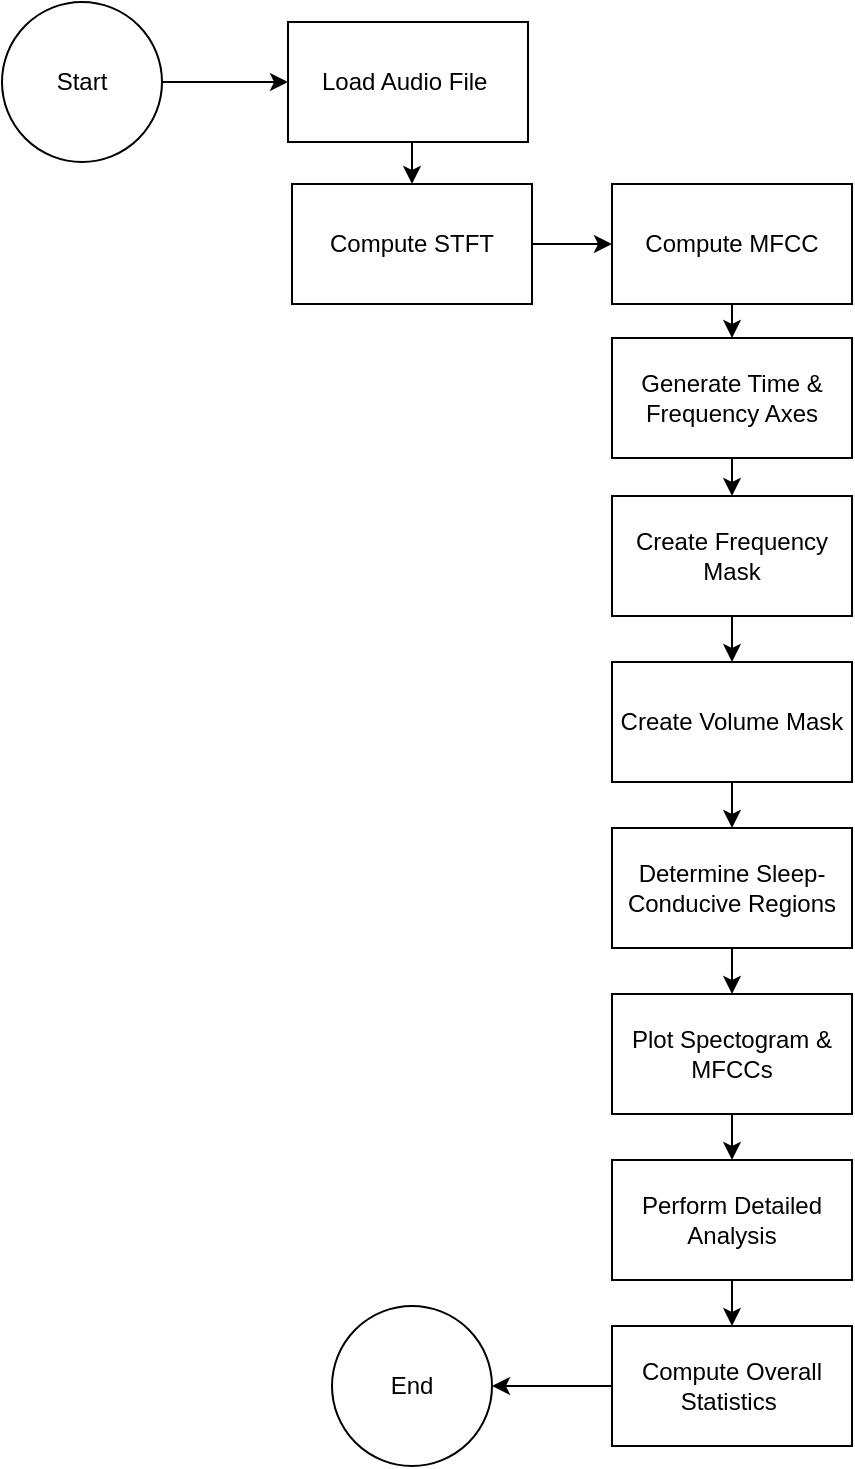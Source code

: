 <mxfile version="26.0.16">
  <diagram id="C5RBs43oDa-KdzZeNtuy" name="Page-1">
    <mxGraphModel dx="1426" dy="747" grid="0" gridSize="10" guides="1" tooltips="1" connect="1" arrows="1" fold="1" page="1" pageScale="1" pageWidth="827" pageHeight="1169" math="0" shadow="0">
      <root>
        <mxCell id="WIyWlLk6GJQsqaUBKTNV-0" />
        <mxCell id="WIyWlLk6GJQsqaUBKTNV-1" parent="WIyWlLk6GJQsqaUBKTNV-0" />
        <mxCell id="6SnYFhyQfyE02t3DinKU-0" value="Start" style="ellipse;whiteSpace=wrap;html=1;aspect=fixed;" parent="WIyWlLk6GJQsqaUBKTNV-1" vertex="1">
          <mxGeometry x="58" y="17" width="80" height="80" as="geometry" />
        </mxCell>
        <mxCell id="GsCyvp340WhaNO5IiIzR-1" style="edgeStyle=orthogonalEdgeStyle;rounded=0;orthogonalLoop=1;jettySize=auto;html=1;exitX=0.5;exitY=1;exitDx=0;exitDy=0;entryX=0.5;entryY=0;entryDx=0;entryDy=0;" edge="1" parent="WIyWlLk6GJQsqaUBKTNV-1" source="6SnYFhyQfyE02t3DinKU-1" target="6SnYFhyQfyE02t3DinKU-3">
          <mxGeometry relative="1" as="geometry" />
        </mxCell>
        <mxCell id="6SnYFhyQfyE02t3DinKU-1" value="Load Audio File&amp;nbsp;" style="rounded=0;whiteSpace=wrap;html=1;" parent="WIyWlLk6GJQsqaUBKTNV-1" vertex="1">
          <mxGeometry x="201" y="27" width="120" height="60" as="geometry" />
        </mxCell>
        <mxCell id="6SnYFhyQfyE02t3DinKU-15" style="edgeStyle=orthogonalEdgeStyle;rounded=0;orthogonalLoop=1;jettySize=auto;html=1;exitX=1;exitY=0.5;exitDx=0;exitDy=0;" parent="WIyWlLk6GJQsqaUBKTNV-1" source="6SnYFhyQfyE02t3DinKU-3" target="6SnYFhyQfyE02t3DinKU-4" edge="1">
          <mxGeometry relative="1" as="geometry" />
        </mxCell>
        <mxCell id="6SnYFhyQfyE02t3DinKU-3" value="Compute STFT" style="rounded=0;whiteSpace=wrap;html=1;" parent="WIyWlLk6GJQsqaUBKTNV-1" vertex="1">
          <mxGeometry x="203" y="108" width="120" height="60" as="geometry" />
        </mxCell>
        <mxCell id="6SnYFhyQfyE02t3DinKU-16" style="edgeStyle=orthogonalEdgeStyle;rounded=0;orthogonalLoop=1;jettySize=auto;html=1;exitX=0.5;exitY=1;exitDx=0;exitDy=0;entryX=0.5;entryY=0;entryDx=0;entryDy=0;" parent="WIyWlLk6GJQsqaUBKTNV-1" source="6SnYFhyQfyE02t3DinKU-4" target="6SnYFhyQfyE02t3DinKU-5" edge="1">
          <mxGeometry relative="1" as="geometry" />
        </mxCell>
        <mxCell id="6SnYFhyQfyE02t3DinKU-4" value="Compute MFCC" style="rounded=0;whiteSpace=wrap;html=1;" parent="WIyWlLk6GJQsqaUBKTNV-1" vertex="1">
          <mxGeometry x="363" y="108" width="120" height="60" as="geometry" />
        </mxCell>
        <mxCell id="6SnYFhyQfyE02t3DinKU-17" style="edgeStyle=orthogonalEdgeStyle;rounded=0;orthogonalLoop=1;jettySize=auto;html=1;exitX=0.5;exitY=1;exitDx=0;exitDy=0;entryX=0.5;entryY=0;entryDx=0;entryDy=0;" parent="WIyWlLk6GJQsqaUBKTNV-1" source="6SnYFhyQfyE02t3DinKU-5" target="6SnYFhyQfyE02t3DinKU-6" edge="1">
          <mxGeometry relative="1" as="geometry" />
        </mxCell>
        <mxCell id="6SnYFhyQfyE02t3DinKU-5" value="Generate Time &amp;amp; Frequency Axes" style="rounded=0;whiteSpace=wrap;html=1;" parent="WIyWlLk6GJQsqaUBKTNV-1" vertex="1">
          <mxGeometry x="363" y="185" width="120" height="60" as="geometry" />
        </mxCell>
        <mxCell id="6SnYFhyQfyE02t3DinKU-18" style="edgeStyle=orthogonalEdgeStyle;rounded=0;orthogonalLoop=1;jettySize=auto;html=1;exitX=0.5;exitY=1;exitDx=0;exitDy=0;entryX=0.5;entryY=0;entryDx=0;entryDy=0;" parent="WIyWlLk6GJQsqaUBKTNV-1" source="6SnYFhyQfyE02t3DinKU-6" target="6SnYFhyQfyE02t3DinKU-7" edge="1">
          <mxGeometry relative="1" as="geometry" />
        </mxCell>
        <mxCell id="6SnYFhyQfyE02t3DinKU-6" value="Create Frequency Mask" style="rounded=0;whiteSpace=wrap;html=1;" parent="WIyWlLk6GJQsqaUBKTNV-1" vertex="1">
          <mxGeometry x="363" y="264" width="120" height="60" as="geometry" />
        </mxCell>
        <mxCell id="6SnYFhyQfyE02t3DinKU-19" style="edgeStyle=orthogonalEdgeStyle;rounded=0;orthogonalLoop=1;jettySize=auto;html=1;exitX=0.5;exitY=1;exitDx=0;exitDy=0;entryX=0.5;entryY=0;entryDx=0;entryDy=0;" parent="WIyWlLk6GJQsqaUBKTNV-1" source="6SnYFhyQfyE02t3DinKU-7" target="6SnYFhyQfyE02t3DinKU-11" edge="1">
          <mxGeometry relative="1" as="geometry" />
        </mxCell>
        <mxCell id="6SnYFhyQfyE02t3DinKU-7" value="Create Volume Mask" style="rounded=0;whiteSpace=wrap;html=1;" parent="WIyWlLk6GJQsqaUBKTNV-1" vertex="1">
          <mxGeometry x="363" y="347" width="120" height="60" as="geometry" />
        </mxCell>
        <mxCell id="6SnYFhyQfyE02t3DinKU-21" style="edgeStyle=orthogonalEdgeStyle;rounded=0;orthogonalLoop=1;jettySize=auto;html=1;exitX=0.5;exitY=1;exitDx=0;exitDy=0;" parent="WIyWlLk6GJQsqaUBKTNV-1" source="6SnYFhyQfyE02t3DinKU-8" target="6SnYFhyQfyE02t3DinKU-9" edge="1">
          <mxGeometry relative="1" as="geometry" />
        </mxCell>
        <mxCell id="6SnYFhyQfyE02t3DinKU-8" value="Plot Spectogram &amp;amp; MFCCs" style="rounded=0;whiteSpace=wrap;html=1;" parent="WIyWlLk6GJQsqaUBKTNV-1" vertex="1">
          <mxGeometry x="363" y="513" width="120" height="60" as="geometry" />
        </mxCell>
        <mxCell id="6SnYFhyQfyE02t3DinKU-22" style="edgeStyle=orthogonalEdgeStyle;rounded=0;orthogonalLoop=1;jettySize=auto;html=1;exitX=0.5;exitY=1;exitDx=0;exitDy=0;entryX=0.5;entryY=0;entryDx=0;entryDy=0;" parent="WIyWlLk6GJQsqaUBKTNV-1" source="6SnYFhyQfyE02t3DinKU-9" target="6SnYFhyQfyE02t3DinKU-10" edge="1">
          <mxGeometry relative="1" as="geometry" />
        </mxCell>
        <mxCell id="6SnYFhyQfyE02t3DinKU-9" value="Perform Detailed Analysis" style="rounded=0;whiteSpace=wrap;html=1;" parent="WIyWlLk6GJQsqaUBKTNV-1" vertex="1">
          <mxGeometry x="363" y="596" width="120" height="60" as="geometry" />
        </mxCell>
        <mxCell id="6SnYFhyQfyE02t3DinKU-23" style="edgeStyle=orthogonalEdgeStyle;rounded=0;orthogonalLoop=1;jettySize=auto;html=1;exitX=0;exitY=0.5;exitDx=0;exitDy=0;" parent="WIyWlLk6GJQsqaUBKTNV-1" source="6SnYFhyQfyE02t3DinKU-10" target="6SnYFhyQfyE02t3DinKU-24" edge="1">
          <mxGeometry relative="1" as="geometry">
            <mxPoint x="306" y="821" as="targetPoint" />
          </mxGeometry>
        </mxCell>
        <mxCell id="6SnYFhyQfyE02t3DinKU-10" value="Compute Overall Statistics&amp;nbsp;" style="rounded=0;whiteSpace=wrap;html=1;" parent="WIyWlLk6GJQsqaUBKTNV-1" vertex="1">
          <mxGeometry x="363" y="679" width="120" height="60" as="geometry" />
        </mxCell>
        <mxCell id="6SnYFhyQfyE02t3DinKU-20" style="edgeStyle=orthogonalEdgeStyle;rounded=0;orthogonalLoop=1;jettySize=auto;html=1;exitX=0.5;exitY=1;exitDx=0;exitDy=0;entryX=0.5;entryY=0;entryDx=0;entryDy=0;" parent="WIyWlLk6GJQsqaUBKTNV-1" source="6SnYFhyQfyE02t3DinKU-11" target="6SnYFhyQfyE02t3DinKU-8" edge="1">
          <mxGeometry relative="1" as="geometry" />
        </mxCell>
        <mxCell id="6SnYFhyQfyE02t3DinKU-11" value="Determine Sleep-Conducive Regions" style="rounded=0;whiteSpace=wrap;html=1;" parent="WIyWlLk6GJQsqaUBKTNV-1" vertex="1">
          <mxGeometry x="363" y="430" width="120" height="60" as="geometry" />
        </mxCell>
        <mxCell id="6SnYFhyQfyE02t3DinKU-12" value="" style="endArrow=classic;html=1;rounded=0;exitX=1;exitY=0.5;exitDx=0;exitDy=0;entryX=0;entryY=0.5;entryDx=0;entryDy=0;" parent="WIyWlLk6GJQsqaUBKTNV-1" source="6SnYFhyQfyE02t3DinKU-0" target="6SnYFhyQfyE02t3DinKU-1" edge="1">
          <mxGeometry width="50" height="50" relative="1" as="geometry">
            <mxPoint x="276" y="302" as="sourcePoint" />
            <mxPoint x="326" y="252" as="targetPoint" />
          </mxGeometry>
        </mxCell>
        <mxCell id="6SnYFhyQfyE02t3DinKU-24" value="End" style="ellipse;whiteSpace=wrap;html=1;aspect=fixed;" parent="WIyWlLk6GJQsqaUBKTNV-1" vertex="1">
          <mxGeometry x="223" y="669" width="80" height="80" as="geometry" />
        </mxCell>
      </root>
    </mxGraphModel>
  </diagram>
</mxfile>
